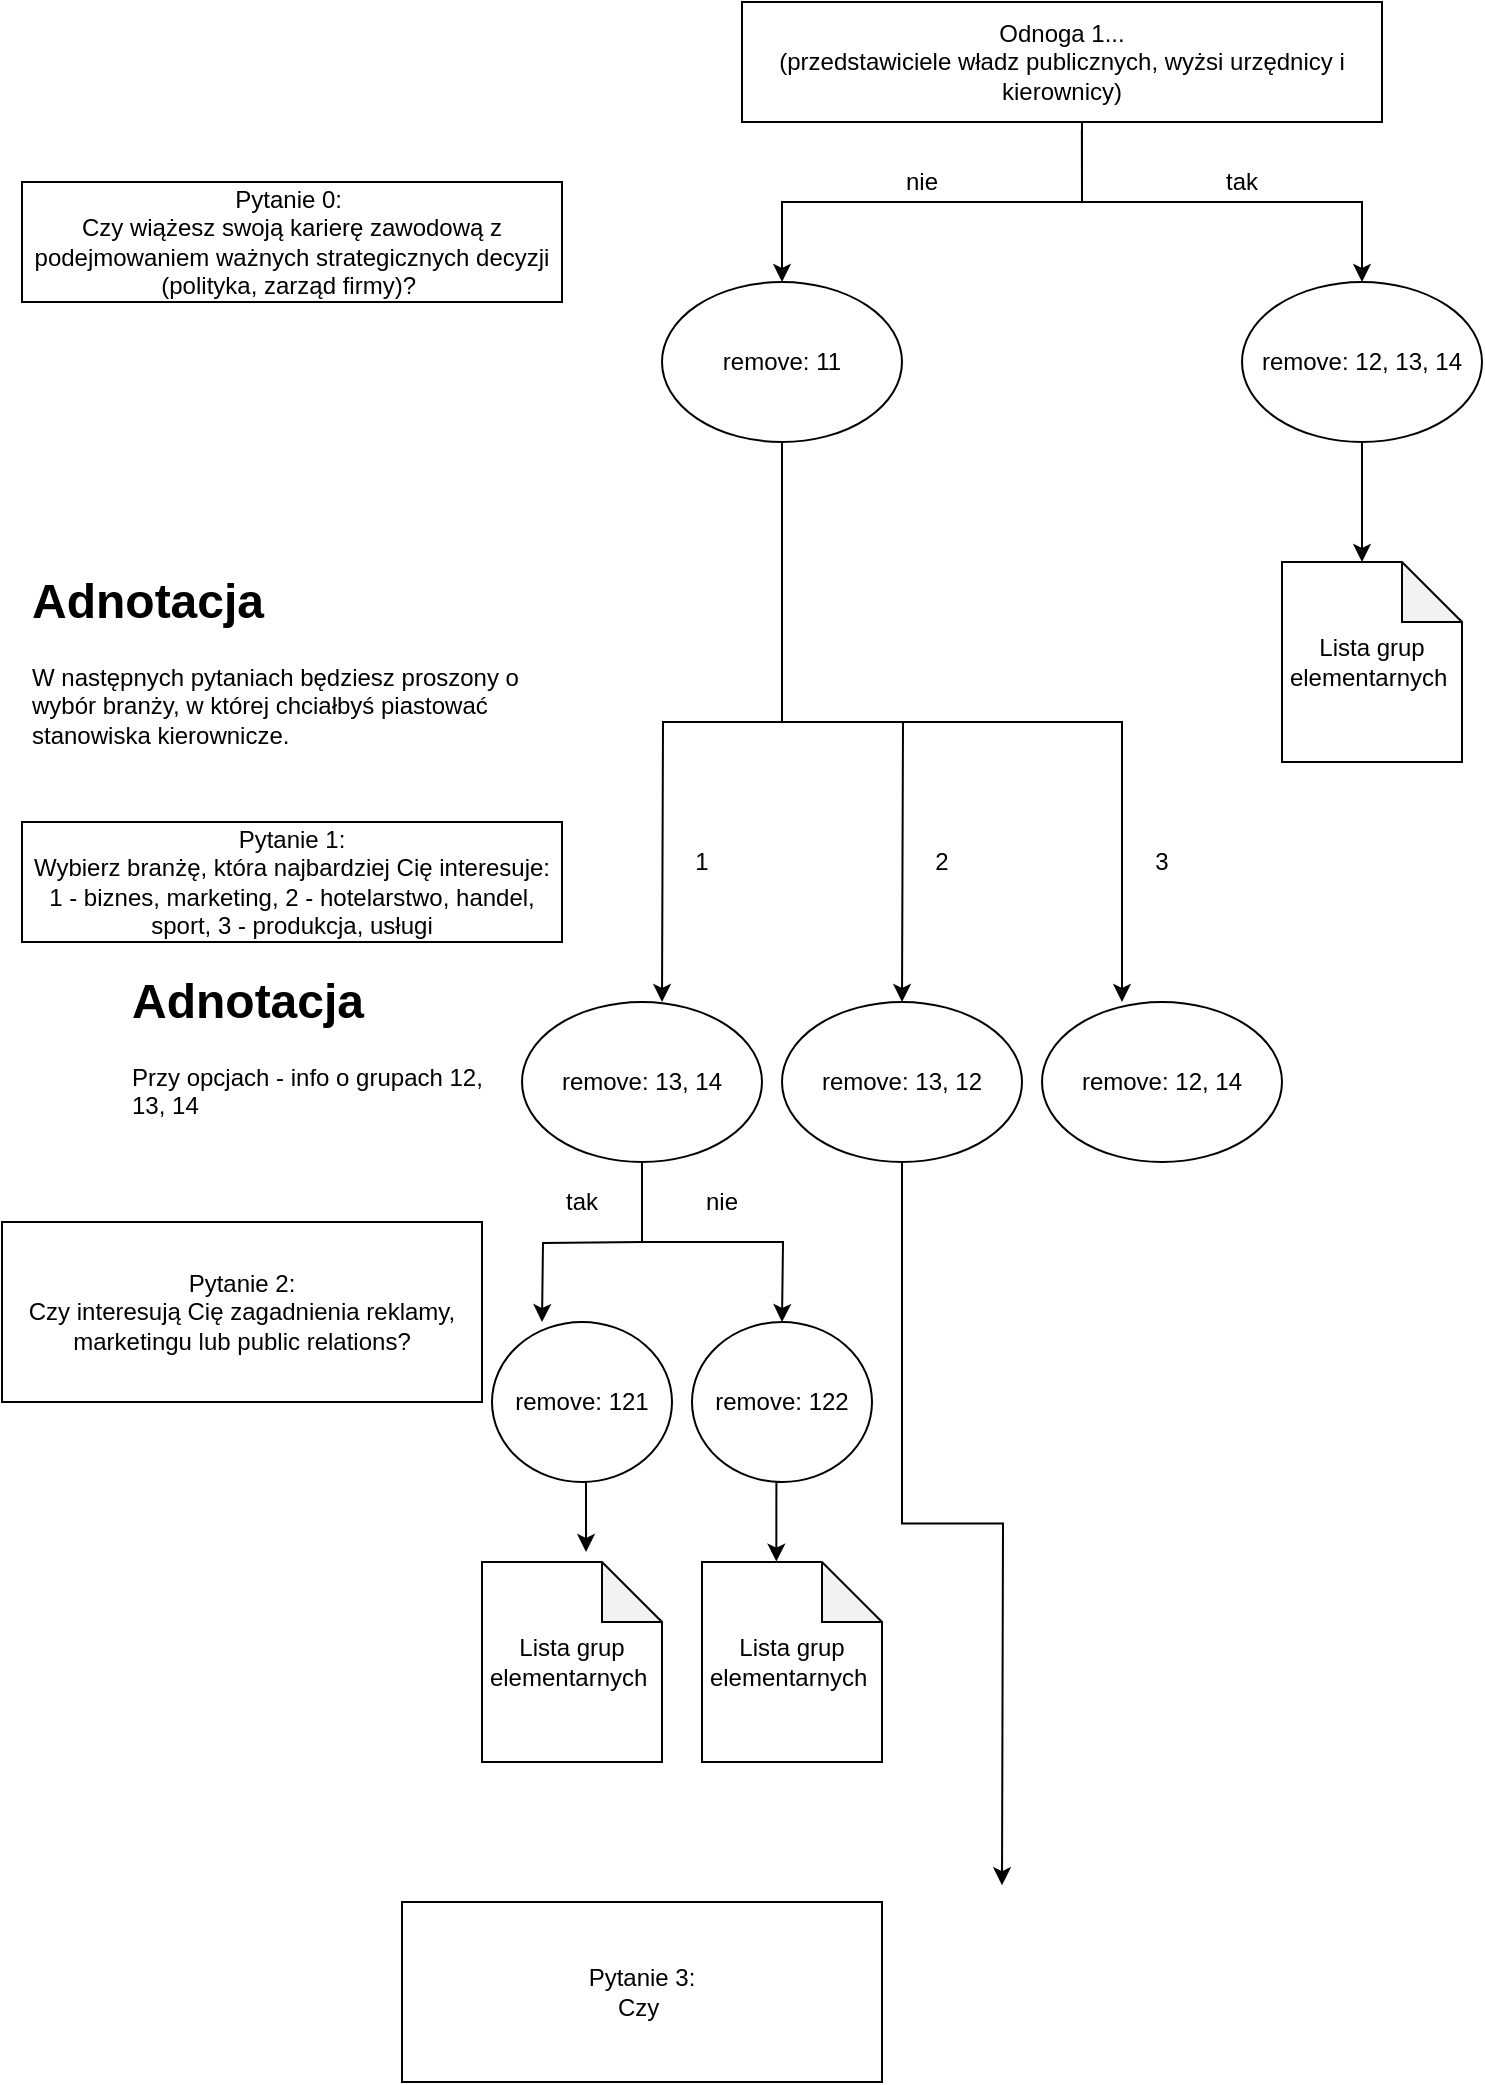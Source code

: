 <mxfile version="13.10.1" type="github">
  <diagram id="5uM9XUodchVWy86l6dnS" name="Page-1">
    <mxGraphModel dx="1038" dy="548" grid="1" gridSize="10" guides="1" tooltips="1" connect="1" arrows="1" fold="1" page="1" pageScale="1" pageWidth="827" pageHeight="1169" math="0" shadow="0">
      <root>
        <mxCell id="0" />
        <mxCell id="1" parent="0" />
        <mxCell id="pN9J62DILKApvvg1MB21-1" value="Odnoga 1...&lt;br&gt;(przedstawiciele władz publicznych, wyżsi urzędnicy i kierownicy)" style="rounded=0;whiteSpace=wrap;html=1;" parent="1" vertex="1">
          <mxGeometry x="380" y="20" width="320" height="60" as="geometry" />
        </mxCell>
        <mxCell id="pN9J62DILKApvvg1MB21-2" value="Pytanie 0:&amp;nbsp;&lt;br&gt;Czy wiążesz swoją karierę zawodową z podejmowaniem ważnych strategicznych decyzji (polityka, zarząd firmy)?&amp;nbsp;" style="rounded=0;whiteSpace=wrap;html=1;" parent="1" vertex="1">
          <mxGeometry x="20" y="110" width="270" height="60" as="geometry" />
        </mxCell>
        <mxCell id="pN9J62DILKApvvg1MB21-8" value="" style="endArrow=classic;html=1;exitX=0.531;exitY=1.063;exitDx=0;exitDy=0;rounded=0;exitPerimeter=0;" parent="1" source="pN9J62DILKApvvg1MB21-1" edge="1">
          <mxGeometry width="50" height="50" relative="1" as="geometry">
            <mxPoint x="530" y="130" as="sourcePoint" />
            <mxPoint x="400" y="160" as="targetPoint" />
            <Array as="points">
              <mxPoint x="550" y="120" />
              <mxPoint x="400" y="120" />
            </Array>
          </mxGeometry>
        </mxCell>
        <mxCell id="pN9J62DILKApvvg1MB21-10" value="" style="endArrow=classic;html=1;rounded=0;" parent="1" edge="1">
          <mxGeometry width="50" height="50" relative="1" as="geometry">
            <mxPoint x="550" y="80" as="sourcePoint" />
            <mxPoint x="690" y="160" as="targetPoint" />
            <Array as="points">
              <mxPoint x="550" y="120" />
              <mxPoint x="690" y="120" />
            </Array>
          </mxGeometry>
        </mxCell>
        <mxCell id="pN9J62DILKApvvg1MB21-11" value="nie" style="text;html=1;strokeColor=none;fillColor=none;align=center;verticalAlign=middle;whiteSpace=wrap;rounded=0;" parent="1" vertex="1">
          <mxGeometry x="450" y="100" width="40" height="20" as="geometry" />
        </mxCell>
        <mxCell id="pN9J62DILKApvvg1MB21-12" value="tak" style="text;html=1;strokeColor=none;fillColor=none;align=center;verticalAlign=middle;whiteSpace=wrap;rounded=0;" parent="1" vertex="1">
          <mxGeometry x="610" y="100" width="40" height="20" as="geometry" />
        </mxCell>
        <mxCell id="JiiDd-c7EXxBYxir_EYN-13" style="edgeStyle=orthogonalEdgeStyle;rounded=0;orthogonalLoop=1;jettySize=auto;html=1;exitX=0.5;exitY=1;exitDx=0;exitDy=0;" edge="1" parent="1" source="JiiDd-c7EXxBYxir_EYN-1">
          <mxGeometry relative="1" as="geometry">
            <mxPoint x="690" y="300" as="targetPoint" />
          </mxGeometry>
        </mxCell>
        <mxCell id="JiiDd-c7EXxBYxir_EYN-1" value="remove: 12, 13, 14" style="ellipse;whiteSpace=wrap;html=1;" vertex="1" parent="1">
          <mxGeometry x="630" y="160" width="120" height="80" as="geometry" />
        </mxCell>
        <mxCell id="JiiDd-c7EXxBYxir_EYN-19" style="edgeStyle=orthogonalEdgeStyle;rounded=0;orthogonalLoop=1;jettySize=auto;html=1;" edge="1" parent="1" source="JiiDd-c7EXxBYxir_EYN-4">
          <mxGeometry relative="1" as="geometry">
            <mxPoint x="340" y="520" as="targetPoint" />
          </mxGeometry>
        </mxCell>
        <mxCell id="JiiDd-c7EXxBYxir_EYN-20" style="edgeStyle=orthogonalEdgeStyle;rounded=0;orthogonalLoop=1;jettySize=auto;html=1;exitX=0.5;exitY=1;exitDx=0;exitDy=0;" edge="1" parent="1" source="JiiDd-c7EXxBYxir_EYN-4">
          <mxGeometry relative="1" as="geometry">
            <mxPoint x="460" y="520" as="targetPoint" />
          </mxGeometry>
        </mxCell>
        <mxCell id="JiiDd-c7EXxBYxir_EYN-21" style="edgeStyle=orthogonalEdgeStyle;rounded=0;orthogonalLoop=1;jettySize=auto;html=1;" edge="1" parent="1" source="JiiDd-c7EXxBYxir_EYN-4">
          <mxGeometry relative="1" as="geometry">
            <mxPoint x="570" y="520" as="targetPoint" />
            <Array as="points">
              <mxPoint x="400" y="380" />
              <mxPoint x="570" y="380" />
            </Array>
          </mxGeometry>
        </mxCell>
        <mxCell id="JiiDd-c7EXxBYxir_EYN-4" value="remove: 11" style="ellipse;whiteSpace=wrap;html=1;" vertex="1" parent="1">
          <mxGeometry x="340" y="160" width="120" height="80" as="geometry" />
        </mxCell>
        <mxCell id="JiiDd-c7EXxBYxir_EYN-14" value="Lista grup elementarnych&amp;nbsp;" style="shape=note;whiteSpace=wrap;html=1;backgroundOutline=1;darkOpacity=0.05;" vertex="1" parent="1">
          <mxGeometry x="650" y="300" width="90" height="100" as="geometry" />
        </mxCell>
        <mxCell id="JiiDd-c7EXxBYxir_EYN-15" value="Pytanie 1:&lt;br&gt;Wybierz branżę, która najbardziej Cię interesuje:&lt;br&gt;1 - biznes, marketing, 2 - hotelarstwo, handel, sport, 3 - produkcja, usługi" style="rounded=0;whiteSpace=wrap;html=1;" vertex="1" parent="1">
          <mxGeometry x="20" y="430" width="270" height="60" as="geometry" />
        </mxCell>
        <mxCell id="JiiDd-c7EXxBYxir_EYN-17" value="&lt;h1&gt;Adnotacja&amp;nbsp;&lt;/h1&gt;&lt;p&gt;W następnych pytaniach będziesz proszony o wybór branży, w której chciałbyś piastować stanowiska kierownicze.&amp;nbsp;&lt;/p&gt;" style="text;html=1;strokeColor=none;fillColor=none;spacing=5;spacingTop=-20;whiteSpace=wrap;overflow=hidden;rounded=0;" vertex="1" parent="1">
          <mxGeometry x="20" y="300" width="270" height="120" as="geometry" />
        </mxCell>
        <mxCell id="JiiDd-c7EXxBYxir_EYN-22" value="1" style="text;html=1;strokeColor=none;fillColor=none;align=center;verticalAlign=middle;whiteSpace=wrap;rounded=0;" vertex="1" parent="1">
          <mxGeometry x="350" y="440" width="20" height="20" as="geometry" />
        </mxCell>
        <mxCell id="JiiDd-c7EXxBYxir_EYN-23" value="2" style="text;html=1;strokeColor=none;fillColor=none;align=center;verticalAlign=middle;whiteSpace=wrap;rounded=0;" vertex="1" parent="1">
          <mxGeometry x="470" y="440" width="20" height="20" as="geometry" />
        </mxCell>
        <mxCell id="JiiDd-c7EXxBYxir_EYN-24" value="3" style="text;html=1;strokeColor=none;fillColor=none;align=center;verticalAlign=middle;whiteSpace=wrap;rounded=0;" vertex="1" parent="1">
          <mxGeometry x="580" y="440" width="20" height="20" as="geometry" />
        </mxCell>
        <mxCell id="JiiDd-c7EXxBYxir_EYN-28" value="&lt;h1&gt;Adnotacja&lt;/h1&gt;&lt;p&gt;Przy opcjach - info o grupach 12, 13, 14&lt;/p&gt;&lt;p&gt;&lt;br&gt;&lt;/p&gt;" style="text;html=1;strokeColor=none;fillColor=none;spacing=5;spacingTop=-20;whiteSpace=wrap;overflow=hidden;rounded=0;" vertex="1" parent="1">
          <mxGeometry x="70" y="500" width="190" height="120" as="geometry" />
        </mxCell>
        <mxCell id="JiiDd-c7EXxBYxir_EYN-33" style="edgeStyle=orthogonalEdgeStyle;rounded=0;orthogonalLoop=1;jettySize=auto;html=1;" edge="1" parent="1">
          <mxGeometry relative="1" as="geometry">
            <mxPoint x="280" y="680" as="targetPoint" />
            <mxPoint x="330" y="640" as="sourcePoint" />
          </mxGeometry>
        </mxCell>
        <mxCell id="JiiDd-c7EXxBYxir_EYN-34" style="edgeStyle=orthogonalEdgeStyle;rounded=0;orthogonalLoop=1;jettySize=auto;html=1;exitX=0.5;exitY=1;exitDx=0;exitDy=0;" edge="1" parent="1" source="JiiDd-c7EXxBYxir_EYN-29">
          <mxGeometry relative="1" as="geometry">
            <mxPoint x="400" y="680" as="targetPoint" />
          </mxGeometry>
        </mxCell>
        <mxCell id="JiiDd-c7EXxBYxir_EYN-29" value="remove: 13, 14" style="ellipse;whiteSpace=wrap;html=1;" vertex="1" parent="1">
          <mxGeometry x="270" y="520" width="120" height="80" as="geometry" />
        </mxCell>
        <mxCell id="JiiDd-c7EXxBYxir_EYN-45" style="edgeStyle=orthogonalEdgeStyle;rounded=0;orthogonalLoop=1;jettySize=auto;html=1;exitX=0.5;exitY=1;exitDx=0;exitDy=0;" edge="1" parent="1" source="JiiDd-c7EXxBYxir_EYN-30">
          <mxGeometry relative="1" as="geometry">
            <mxPoint x="510" y="961.6" as="targetPoint" />
          </mxGeometry>
        </mxCell>
        <mxCell id="JiiDd-c7EXxBYxir_EYN-30" value="remove: 13, 12" style="ellipse;whiteSpace=wrap;html=1;" vertex="1" parent="1">
          <mxGeometry x="400" y="520" width="120" height="80" as="geometry" />
        </mxCell>
        <mxCell id="JiiDd-c7EXxBYxir_EYN-31" value="remove: 12, 14" style="ellipse;whiteSpace=wrap;html=1;" vertex="1" parent="1">
          <mxGeometry x="530" y="520" width="120" height="80" as="geometry" />
        </mxCell>
        <mxCell id="JiiDd-c7EXxBYxir_EYN-32" value="Pytanie 2:&lt;br&gt;Czy interesują Cię zagadnienia reklamy, marketingu lub public relations?" style="rounded=0;whiteSpace=wrap;html=1;" vertex="1" parent="1">
          <mxGeometry x="10" y="630" width="240" height="90" as="geometry" />
        </mxCell>
        <mxCell id="JiiDd-c7EXxBYxir_EYN-35" value="tak" style="text;html=1;strokeColor=none;fillColor=none;align=center;verticalAlign=middle;whiteSpace=wrap;rounded=0;" vertex="1" parent="1">
          <mxGeometry x="280" y="610" width="40" height="20" as="geometry" />
        </mxCell>
        <mxCell id="JiiDd-c7EXxBYxir_EYN-36" value="nie" style="text;html=1;strokeColor=none;fillColor=none;align=center;verticalAlign=middle;whiteSpace=wrap;rounded=0;" vertex="1" parent="1">
          <mxGeometry x="350" y="610" width="40" height="20" as="geometry" />
        </mxCell>
        <mxCell id="JiiDd-c7EXxBYxir_EYN-42" style="edgeStyle=orthogonalEdgeStyle;rounded=0;orthogonalLoop=1;jettySize=auto;html=1;exitX=0.5;exitY=1;exitDx=0;exitDy=0;entryX=0.578;entryY=-0.05;entryDx=0;entryDy=0;entryPerimeter=0;" edge="1" parent="1" source="JiiDd-c7EXxBYxir_EYN-37" target="JiiDd-c7EXxBYxir_EYN-40">
          <mxGeometry relative="1" as="geometry" />
        </mxCell>
        <mxCell id="JiiDd-c7EXxBYxir_EYN-37" value="remove: 121" style="ellipse;whiteSpace=wrap;html=1;" vertex="1" parent="1">
          <mxGeometry x="255" y="680" width="90" height="80" as="geometry" />
        </mxCell>
        <mxCell id="JiiDd-c7EXxBYxir_EYN-44" style="edgeStyle=orthogonalEdgeStyle;rounded=0;orthogonalLoop=1;jettySize=auto;html=1;exitX=0.5;exitY=1;exitDx=0;exitDy=0;entryX=0.413;entryY=-0.002;entryDx=0;entryDy=0;entryPerimeter=0;" edge="1" parent="1" source="JiiDd-c7EXxBYxir_EYN-39" target="JiiDd-c7EXxBYxir_EYN-41">
          <mxGeometry relative="1" as="geometry" />
        </mxCell>
        <mxCell id="JiiDd-c7EXxBYxir_EYN-39" value="remove: 122" style="ellipse;whiteSpace=wrap;html=1;" vertex="1" parent="1">
          <mxGeometry x="355" y="680" width="90" height="80" as="geometry" />
        </mxCell>
        <mxCell id="JiiDd-c7EXxBYxir_EYN-40" value="Lista grup elementarnych&amp;nbsp;" style="shape=note;whiteSpace=wrap;html=1;backgroundOutline=1;darkOpacity=0.05;" vertex="1" parent="1">
          <mxGeometry x="250" y="800" width="90" height="100" as="geometry" />
        </mxCell>
        <mxCell id="JiiDd-c7EXxBYxir_EYN-41" value="Lista grup elementarnych&amp;nbsp;" style="shape=note;whiteSpace=wrap;html=1;backgroundOutline=1;darkOpacity=0.05;" vertex="1" parent="1">
          <mxGeometry x="360" y="800" width="90" height="100" as="geometry" />
        </mxCell>
        <mxCell id="JiiDd-c7EXxBYxir_EYN-46" value="Pytanie 3:&lt;br&gt;Czy&amp;nbsp;" style="rounded=0;whiteSpace=wrap;html=1;" vertex="1" parent="1">
          <mxGeometry x="210" y="970" width="240" height="90" as="geometry" />
        </mxCell>
      </root>
    </mxGraphModel>
  </diagram>
</mxfile>
